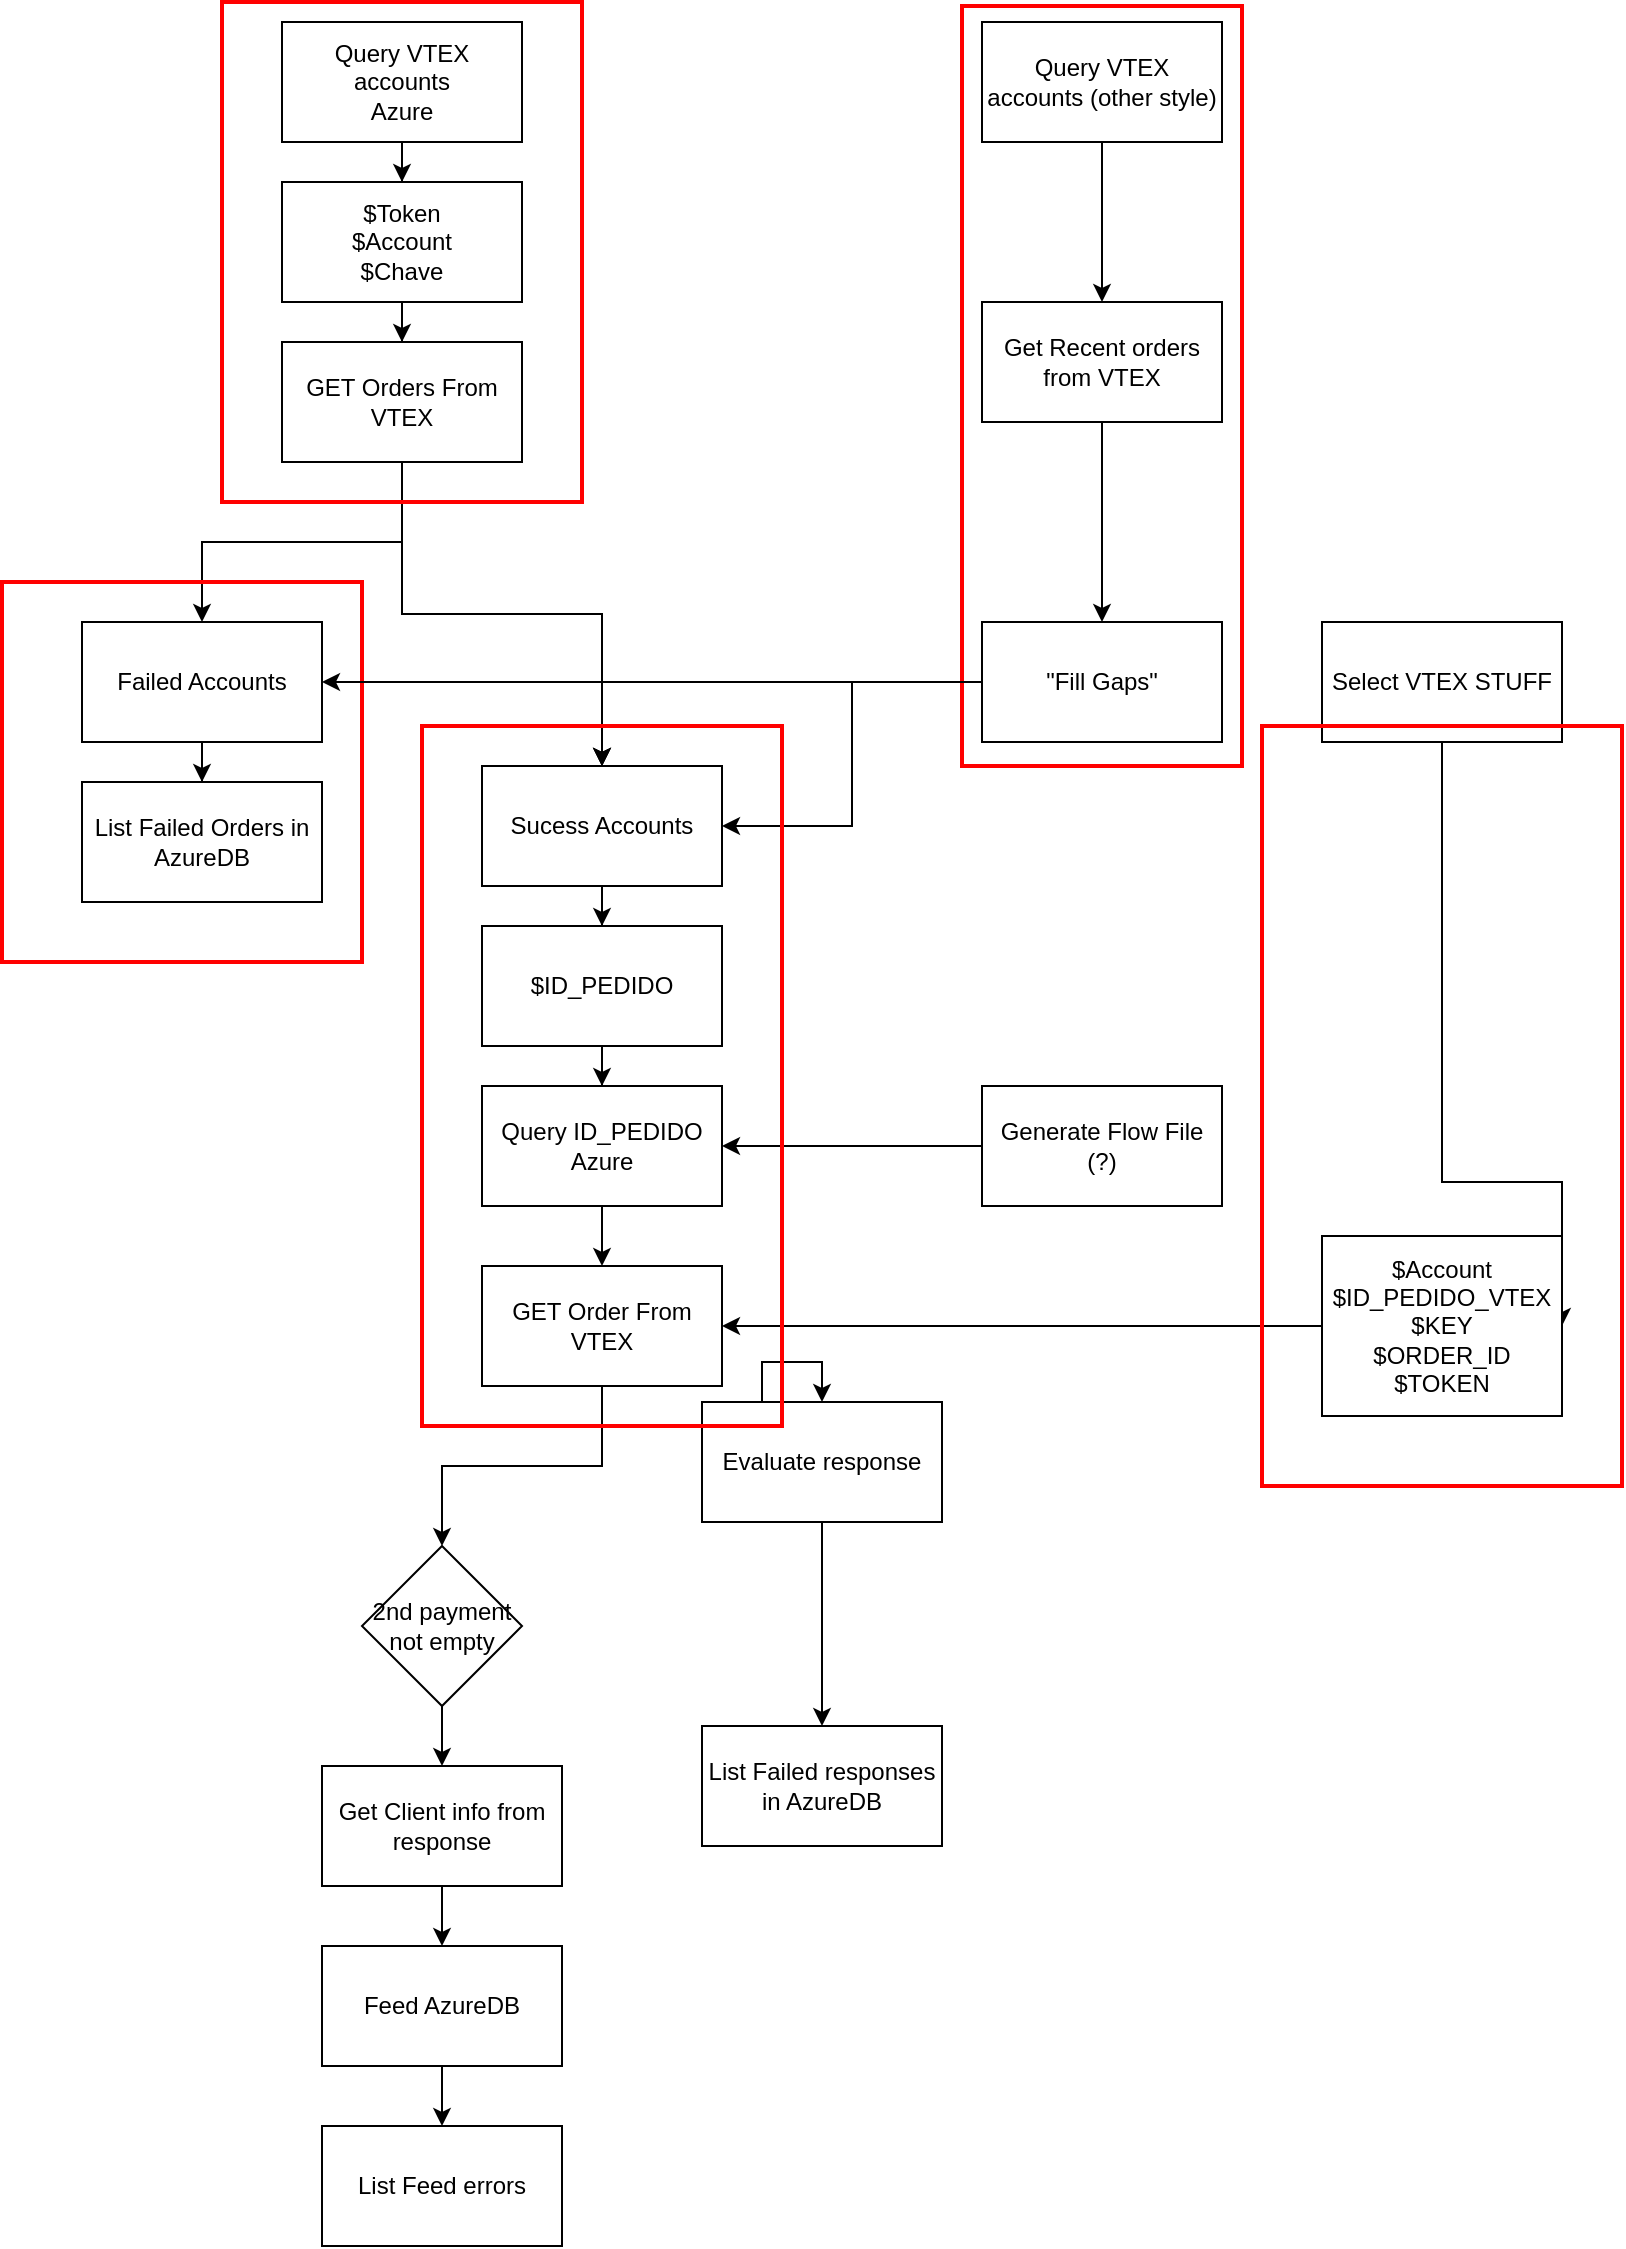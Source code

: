 <mxfile version="21.6.2" type="device">
  <diagram name="Página-1" id="wkWbI2_Ulsu_I-y9-6Hl">
    <mxGraphModel dx="1290" dy="573" grid="1" gridSize="10" guides="1" tooltips="1" connect="1" arrows="1" fold="1" page="1" pageScale="1" pageWidth="827" pageHeight="1169" math="0" shadow="0">
      <root>
        <mxCell id="0" />
        <mxCell id="1" parent="0" />
        <mxCell id="Hz_J9ZlZ0t33PJSmYvb0-3" value="" style="edgeStyle=orthogonalEdgeStyle;rounded=0;orthogonalLoop=1;jettySize=auto;html=1;" parent="1" source="Hz_J9ZlZ0t33PJSmYvb0-1" target="Hz_J9ZlZ0t33PJSmYvb0-2" edge="1">
          <mxGeometry relative="1" as="geometry" />
        </mxCell>
        <mxCell id="Hz_J9ZlZ0t33PJSmYvb0-1" value="Query VTEX accounts&lt;br&gt;Azure" style="rounded=0;whiteSpace=wrap;html=1;" parent="1" vertex="1">
          <mxGeometry x="170" y="30" width="120" height="60" as="geometry" />
        </mxCell>
        <mxCell id="Hz_J9ZlZ0t33PJSmYvb0-4" style="edgeStyle=orthogonalEdgeStyle;rounded=0;orthogonalLoop=1;jettySize=auto;html=1;" parent="1" source="Hz_J9ZlZ0t33PJSmYvb0-2" target="Hz_J9ZlZ0t33PJSmYvb0-5" edge="1">
          <mxGeometry relative="1" as="geometry">
            <mxPoint x="280" y="140" as="targetPoint" />
          </mxGeometry>
        </mxCell>
        <mxCell id="Hz_J9ZlZ0t33PJSmYvb0-2" value="$Token&lt;br&gt;$Account&lt;br&gt;$Chave" style="rounded=0;whiteSpace=wrap;html=1;" parent="1" vertex="1">
          <mxGeometry x="170" y="110" width="120" height="60" as="geometry" />
        </mxCell>
        <mxCell id="Hz_J9ZlZ0t33PJSmYvb0-7" value="" style="edgeStyle=orthogonalEdgeStyle;rounded=0;orthogonalLoop=1;jettySize=auto;html=1;" parent="1" source="Hz_J9ZlZ0t33PJSmYvb0-5" target="Hz_J9ZlZ0t33PJSmYvb0-6" edge="1">
          <mxGeometry relative="1" as="geometry" />
        </mxCell>
        <mxCell id="Hz_J9ZlZ0t33PJSmYvb0-8" value="" style="edgeStyle=orthogonalEdgeStyle;rounded=0;orthogonalLoop=1;jettySize=auto;html=1;" parent="1" source="Hz_J9ZlZ0t33PJSmYvb0-5" target="Hz_J9ZlZ0t33PJSmYvb0-6" edge="1">
          <mxGeometry relative="1" as="geometry" />
        </mxCell>
        <mxCell id="Hz_J9ZlZ0t33PJSmYvb0-9" value="" style="edgeStyle=orthogonalEdgeStyle;rounded=0;orthogonalLoop=1;jettySize=auto;html=1;" parent="1" source="Hz_J9ZlZ0t33PJSmYvb0-5" target="Hz_J9ZlZ0t33PJSmYvb0-6" edge="1">
          <mxGeometry relative="1" as="geometry" />
        </mxCell>
        <mxCell id="Hz_J9ZlZ0t33PJSmYvb0-5" value="GET Orders From VTEX" style="rounded=0;whiteSpace=wrap;html=1;" parent="1" vertex="1">
          <mxGeometry x="170" y="190" width="120" height="60" as="geometry" />
        </mxCell>
        <mxCell id="Hz_J9ZlZ0t33PJSmYvb0-28" style="edgeStyle=orthogonalEdgeStyle;rounded=0;orthogonalLoop=1;jettySize=auto;html=1;" parent="1" source="Hz_J9ZlZ0t33PJSmYvb0-6" target="Hz_J9ZlZ0t33PJSmYvb0-29" edge="1">
          <mxGeometry relative="1" as="geometry">
            <mxPoint x="330" y="512" as="targetPoint" />
          </mxGeometry>
        </mxCell>
        <mxCell id="Hz_J9ZlZ0t33PJSmYvb0-6" value="Sucess Accounts" style="rounded=0;whiteSpace=wrap;html=1;" parent="1" vertex="1">
          <mxGeometry x="270" y="402" width="120" height="60" as="geometry" />
        </mxCell>
        <mxCell id="Hz_J9ZlZ0t33PJSmYvb0-11" value="" style="edgeStyle=orthogonalEdgeStyle;rounded=0;orthogonalLoop=1;jettySize=auto;html=1;" parent="1" source="Hz_J9ZlZ0t33PJSmYvb0-5" target="Hz_J9ZlZ0t33PJSmYvb0-12" edge="1">
          <mxGeometry relative="1" as="geometry">
            <mxPoint x="320" y="210" as="sourcePoint" />
          </mxGeometry>
        </mxCell>
        <mxCell id="Hz_J9ZlZ0t33PJSmYvb0-16" value="" style="edgeStyle=orthogonalEdgeStyle;rounded=0;orthogonalLoop=1;jettySize=auto;html=1;" parent="1" source="Hz_J9ZlZ0t33PJSmYvb0-12" target="Hz_J9ZlZ0t33PJSmYvb0-15" edge="1">
          <mxGeometry relative="1" as="geometry" />
        </mxCell>
        <mxCell id="Hz_J9ZlZ0t33PJSmYvb0-12" value="Failed Accounts" style="rounded=0;whiteSpace=wrap;html=1;" parent="1" vertex="1">
          <mxGeometry x="70" y="330" width="120" height="60" as="geometry" />
        </mxCell>
        <mxCell id="Hz_J9ZlZ0t33PJSmYvb0-13" style="edgeStyle=orthogonalEdgeStyle;rounded=0;orthogonalLoop=1;jettySize=auto;html=1;exitX=0.5;exitY=1;exitDx=0;exitDy=0;" parent="1" source="Hz_J9ZlZ0t33PJSmYvb0-12" target="Hz_J9ZlZ0t33PJSmYvb0-12" edge="1">
          <mxGeometry relative="1" as="geometry" />
        </mxCell>
        <mxCell id="Hz_J9ZlZ0t33PJSmYvb0-15" value="List Failed Orders in AzureDB" style="rounded=0;whiteSpace=wrap;html=1;" parent="1" vertex="1">
          <mxGeometry x="70" y="410" width="120" height="60" as="geometry" />
        </mxCell>
        <mxCell id="Hz_J9ZlZ0t33PJSmYvb0-19" value="" style="edgeStyle=orthogonalEdgeStyle;rounded=0;orthogonalLoop=1;jettySize=auto;html=1;" parent="1" source="Hz_J9ZlZ0t33PJSmYvb0-17" target="Hz_J9ZlZ0t33PJSmYvb0-18" edge="1">
          <mxGeometry relative="1" as="geometry" />
        </mxCell>
        <mxCell id="Hz_J9ZlZ0t33PJSmYvb0-17" value="Query VTEX accounts (other style)" style="rounded=0;whiteSpace=wrap;html=1;" parent="1" vertex="1">
          <mxGeometry x="520" y="30" width="120" height="60" as="geometry" />
        </mxCell>
        <mxCell id="Hz_J9ZlZ0t33PJSmYvb0-24" value="" style="edgeStyle=orthogonalEdgeStyle;rounded=0;orthogonalLoop=1;jettySize=auto;html=1;" parent="1" source="Hz_J9ZlZ0t33PJSmYvb0-18" target="Hz_J9ZlZ0t33PJSmYvb0-23" edge="1">
          <mxGeometry relative="1" as="geometry" />
        </mxCell>
        <mxCell id="Hz_J9ZlZ0t33PJSmYvb0-18" value="Get Recent orders from VTEX" style="rounded=0;whiteSpace=wrap;html=1;" parent="1" vertex="1">
          <mxGeometry x="520" y="170" width="120" height="60" as="geometry" />
        </mxCell>
        <mxCell id="Hz_J9ZlZ0t33PJSmYvb0-25" style="edgeStyle=orthogonalEdgeStyle;rounded=0;orthogonalLoop=1;jettySize=auto;html=1;entryX=1;entryY=0.5;entryDx=0;entryDy=0;" parent="1" source="Hz_J9ZlZ0t33PJSmYvb0-23" target="Hz_J9ZlZ0t33PJSmYvb0-6" edge="1">
          <mxGeometry relative="1" as="geometry" />
        </mxCell>
        <mxCell id="Hz_J9ZlZ0t33PJSmYvb0-23" value="&quot;Fill Gaps&quot;" style="whiteSpace=wrap;html=1;rounded=0;" parent="1" vertex="1">
          <mxGeometry x="520" y="330" width="120" height="60" as="geometry" />
        </mxCell>
        <mxCell id="Hz_J9ZlZ0t33PJSmYvb0-35" value="" style="edgeStyle=orthogonalEdgeStyle;rounded=0;orthogonalLoop=1;jettySize=auto;html=1;" parent="1" source="Hz_J9ZlZ0t33PJSmYvb0-26" target="Hz_J9ZlZ0t33PJSmYvb0-34" edge="1">
          <mxGeometry relative="1" as="geometry" />
        </mxCell>
        <mxCell id="Hz_J9ZlZ0t33PJSmYvb0-26" value="Query ID_PEDIDO&lt;br&gt;Azure" style="rounded=0;whiteSpace=wrap;html=1;" parent="1" vertex="1">
          <mxGeometry x="270" y="562" width="120" height="60" as="geometry" />
        </mxCell>
        <mxCell id="Hz_J9ZlZ0t33PJSmYvb0-30" style="edgeStyle=orthogonalEdgeStyle;rounded=0;orthogonalLoop=1;jettySize=auto;html=1;" parent="1" source="Hz_J9ZlZ0t33PJSmYvb0-29" target="Hz_J9ZlZ0t33PJSmYvb0-26" edge="1">
          <mxGeometry relative="1" as="geometry" />
        </mxCell>
        <mxCell id="Hz_J9ZlZ0t33PJSmYvb0-29" value="$ID_PEDIDO" style="rounded=0;whiteSpace=wrap;html=1;" parent="1" vertex="1">
          <mxGeometry x="270" y="482" width="120" height="60" as="geometry" />
        </mxCell>
        <mxCell id="Hz_J9ZlZ0t33PJSmYvb0-32" style="edgeStyle=orthogonalEdgeStyle;rounded=0;orthogonalLoop=1;jettySize=auto;html=1;" parent="1" source="Hz_J9ZlZ0t33PJSmYvb0-31" target="Hz_J9ZlZ0t33PJSmYvb0-26" edge="1">
          <mxGeometry relative="1" as="geometry" />
        </mxCell>
        <mxCell id="Hz_J9ZlZ0t33PJSmYvb0-31" value="Generate Flow File&lt;br&gt;(?)" style="rounded=0;whiteSpace=wrap;html=1;" parent="1" vertex="1">
          <mxGeometry x="520" y="562" width="120" height="60" as="geometry" />
        </mxCell>
        <mxCell id="Hz_J9ZlZ0t33PJSmYvb0-41" style="edgeStyle=orthogonalEdgeStyle;rounded=0;orthogonalLoop=1;jettySize=auto;html=1;" parent="1" source="Hz_J9ZlZ0t33PJSmYvb0-43" target="Hz_J9ZlZ0t33PJSmYvb0-44" edge="1">
          <mxGeometry relative="1" as="geometry">
            <mxPoint x="440" y="820" as="targetPoint" />
          </mxGeometry>
        </mxCell>
        <mxCell id="Hz_J9ZlZ0t33PJSmYvb0-34" value="GET Order From VTEX" style="rounded=0;whiteSpace=wrap;html=1;" parent="1" vertex="1">
          <mxGeometry x="270" y="652" width="120" height="60" as="geometry" />
        </mxCell>
        <mxCell id="Hz_J9ZlZ0t33PJSmYvb0-37" style="edgeStyle=orthogonalEdgeStyle;rounded=0;orthogonalLoop=1;jettySize=auto;html=1;entryX=1;entryY=0.5;entryDx=0;entryDy=0;" parent="1" source="Hz_J9ZlZ0t33PJSmYvb0-38" target="Hz_J9ZlZ0t33PJSmYvb0-34" edge="1">
          <mxGeometry relative="1" as="geometry">
            <Array as="points" />
          </mxGeometry>
        </mxCell>
        <mxCell id="Hz_J9ZlZ0t33PJSmYvb0-36" value="Select VTEX STUFF" style="rounded=0;whiteSpace=wrap;html=1;" parent="1" vertex="1">
          <mxGeometry x="690" y="330" width="120" height="60" as="geometry" />
        </mxCell>
        <mxCell id="Hz_J9ZlZ0t33PJSmYvb0-39" value="" style="edgeStyle=orthogonalEdgeStyle;rounded=0;orthogonalLoop=1;jettySize=auto;html=1;entryX=1;entryY=0.5;entryDx=0;entryDy=0;" parent="1" source="Hz_J9ZlZ0t33PJSmYvb0-36" target="Hz_J9ZlZ0t33PJSmYvb0-38" edge="1">
          <mxGeometry relative="1" as="geometry">
            <mxPoint x="750" y="390" as="sourcePoint" />
            <mxPoint x="390" y="610" as="targetPoint" />
            <Array as="points">
              <mxPoint x="750" y="610" />
            </Array>
          </mxGeometry>
        </mxCell>
        <mxCell id="Hz_J9ZlZ0t33PJSmYvb0-38" value="$Account&lt;br&gt;$ID_PEDIDO_VTEX&lt;br&gt;$KEY&lt;br&gt;$ORDER_ID&lt;br&gt;$TOKEN" style="rounded=0;whiteSpace=wrap;html=1;" parent="1" vertex="1">
          <mxGeometry x="690" y="637" width="120" height="90" as="geometry" />
        </mxCell>
        <mxCell id="Hz_J9ZlZ0t33PJSmYvb0-42" value="" style="edgeStyle=orthogonalEdgeStyle;rounded=0;orthogonalLoop=1;jettySize=auto;html=1;" parent="1" source="Hz_J9ZlZ0t33PJSmYvb0-34" target="Hz_J9ZlZ0t33PJSmYvb0-43" edge="1">
          <mxGeometry relative="1" as="geometry">
            <mxPoint x="390" y="770" as="targetPoint" />
            <mxPoint x="330" y="640" as="sourcePoint" />
          </mxGeometry>
        </mxCell>
        <mxCell id="Hz_J9ZlZ0t33PJSmYvb0-43" value="Evaluate response" style="rounded=0;whiteSpace=wrap;html=1;" parent="1" vertex="1">
          <mxGeometry x="380" y="720" width="120" height="60" as="geometry" />
        </mxCell>
        <mxCell id="Hz_J9ZlZ0t33PJSmYvb0-44" value="List Failed responses in AzureDB" style="rounded=0;whiteSpace=wrap;html=1;" parent="1" vertex="1">
          <mxGeometry x="380" y="882" width="120" height="60" as="geometry" />
        </mxCell>
        <mxCell id="Hz_J9ZlZ0t33PJSmYvb0-49" value="" style="edgeStyle=orthogonalEdgeStyle;rounded=0;orthogonalLoop=1;jettySize=auto;html=1;" parent="1" source="Hz_J9ZlZ0t33PJSmYvb0-34" target="Hz_J9ZlZ0t33PJSmYvb0-48" edge="1">
          <mxGeometry relative="1" as="geometry">
            <mxPoint x="250" y="720" as="targetPoint" />
            <mxPoint x="330" y="640" as="sourcePoint" />
            <Array as="points" />
          </mxGeometry>
        </mxCell>
        <mxCell id="Hz_J9ZlZ0t33PJSmYvb0-51" style="edgeStyle=orthogonalEdgeStyle;rounded=0;orthogonalLoop=1;jettySize=auto;html=1;" parent="1" source="Hz_J9ZlZ0t33PJSmYvb0-48" target="Hz_J9ZlZ0t33PJSmYvb0-50" edge="1">
          <mxGeometry relative="1" as="geometry" />
        </mxCell>
        <mxCell id="Hz_J9ZlZ0t33PJSmYvb0-48" value="2nd payment not empty" style="rhombus;whiteSpace=wrap;html=1;" parent="1" vertex="1">
          <mxGeometry x="210" y="792" width="80" height="80" as="geometry" />
        </mxCell>
        <mxCell id="Hz_J9ZlZ0t33PJSmYvb0-53" style="edgeStyle=orthogonalEdgeStyle;rounded=0;orthogonalLoop=1;jettySize=auto;html=1;" parent="1" source="Hz_J9ZlZ0t33PJSmYvb0-50" target="Hz_J9ZlZ0t33PJSmYvb0-52" edge="1">
          <mxGeometry relative="1" as="geometry" />
        </mxCell>
        <mxCell id="Hz_J9ZlZ0t33PJSmYvb0-50" value="Get Client info from response" style="rounded=0;whiteSpace=wrap;html=1;" parent="1" vertex="1">
          <mxGeometry x="190" y="902" width="120" height="60" as="geometry" />
        </mxCell>
        <mxCell id="Hz_J9ZlZ0t33PJSmYvb0-54" style="edgeStyle=orthogonalEdgeStyle;rounded=0;orthogonalLoop=1;jettySize=auto;html=1;" parent="1" source="Hz_J9ZlZ0t33PJSmYvb0-52" target="Hz_J9ZlZ0t33PJSmYvb0-55" edge="1">
          <mxGeometry relative="1" as="geometry">
            <mxPoint x="300" y="1112" as="targetPoint" />
          </mxGeometry>
        </mxCell>
        <mxCell id="Hz_J9ZlZ0t33PJSmYvb0-52" value="Feed AzureDB" style="rounded=0;whiteSpace=wrap;html=1;" parent="1" vertex="1">
          <mxGeometry x="190" y="992" width="120" height="60" as="geometry" />
        </mxCell>
        <mxCell id="Hz_J9ZlZ0t33PJSmYvb0-55" value="List Feed errors" style="rounded=0;whiteSpace=wrap;html=1;" parent="1" vertex="1">
          <mxGeometry x="190" y="1082" width="120" height="60" as="geometry" />
        </mxCell>
        <mxCell id="Hz_J9ZlZ0t33PJSmYvb0-56" value="" style="rounded=0;whiteSpace=wrap;html=1;fillColor=none;strokeColor=#ff0000;strokeWidth=2;" parent="1" vertex="1">
          <mxGeometry x="140" y="20" width="180" height="250" as="geometry" />
        </mxCell>
        <mxCell id="Hz_J9ZlZ0t33PJSmYvb0-57" value="" style="rounded=0;whiteSpace=wrap;html=1;fillColor=none;strokeColor=#ff0000;strokeWidth=2;" parent="1" vertex="1">
          <mxGeometry x="240" y="382" width="180" height="350" as="geometry" />
        </mxCell>
        <mxCell id="Hz_J9ZlZ0t33PJSmYvb0-59" value="" style="rounded=0;whiteSpace=wrap;html=1;fillColor=none;strokeColor=#ff0000;strokeWidth=2;" parent="1" vertex="1">
          <mxGeometry x="510" y="22" width="140" height="380" as="geometry" />
        </mxCell>
        <mxCell id="Hz_J9ZlZ0t33PJSmYvb0-58" value="" style="rounded=0;whiteSpace=wrap;html=1;fillColor=none;strokeColor=#ff0000;strokeWidth=2;" parent="1" vertex="1">
          <mxGeometry x="660" y="382" width="180" height="380" as="geometry" />
        </mxCell>
        <mxCell id="Hz_J9ZlZ0t33PJSmYvb0-60" value="" style="rounded=0;whiteSpace=wrap;html=1;fillColor=none;strokeColor=#ff0000;strokeWidth=2;" parent="1" vertex="1">
          <mxGeometry x="30" y="310" width="180" height="190" as="geometry" />
        </mxCell>
        <mxCell id="5UWwaj4sd1YTmmzmRerO-1" style="edgeStyle=orthogonalEdgeStyle;rounded=0;orthogonalLoop=1;jettySize=auto;html=1;exitX=0;exitY=0.5;exitDx=0;exitDy=0;entryX=1;entryY=0.5;entryDx=0;entryDy=0;" edge="1" parent="1" source="Hz_J9ZlZ0t33PJSmYvb0-23" target="Hz_J9ZlZ0t33PJSmYvb0-12">
          <mxGeometry relative="1" as="geometry">
            <mxPoint x="410" y="330" as="sourcePoint" />
            <mxPoint x="210" y="321" as="targetPoint" />
            <Array as="points">
              <mxPoint x="470" y="360" />
              <mxPoint x="470" y="360" />
            </Array>
          </mxGeometry>
        </mxCell>
      </root>
    </mxGraphModel>
  </diagram>
</mxfile>
